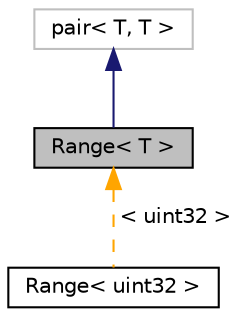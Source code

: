 digraph "Range&lt; T &gt;"
{
 // LATEX_PDF_SIZE
  edge [fontname="Helvetica",fontsize="10",labelfontname="Helvetica",labelfontsize="10"];
  node [fontname="Helvetica",fontsize="10",shape=record];
  Node1 [label="Range\< T \>",height=0.2,width=0.4,color="black", fillcolor="grey75", style="filled", fontcolor="black",tooltip="Range for elements in an vector [start,end)"];
  Node2 -> Node1 [dir="back",color="midnightblue",fontsize="10",style="solid",fontname="Helvetica"];
  Node2 [label="pair\< T, T \>",height=0.2,width=0.4,color="grey75", fillcolor="white", style="filled",tooltip=" "];
  Node1 -> Node3 [dir="back",color="orange",fontsize="10",style="dashed",label=" \< uint32 \>" ,fontname="Helvetica"];
  Node3 [label="Range\< uint32 \>",height=0.2,width=0.4,color="black", fillcolor="white", style="filled",URL="$structpFlow_1_1Range.html",tooltip=" "];
}
